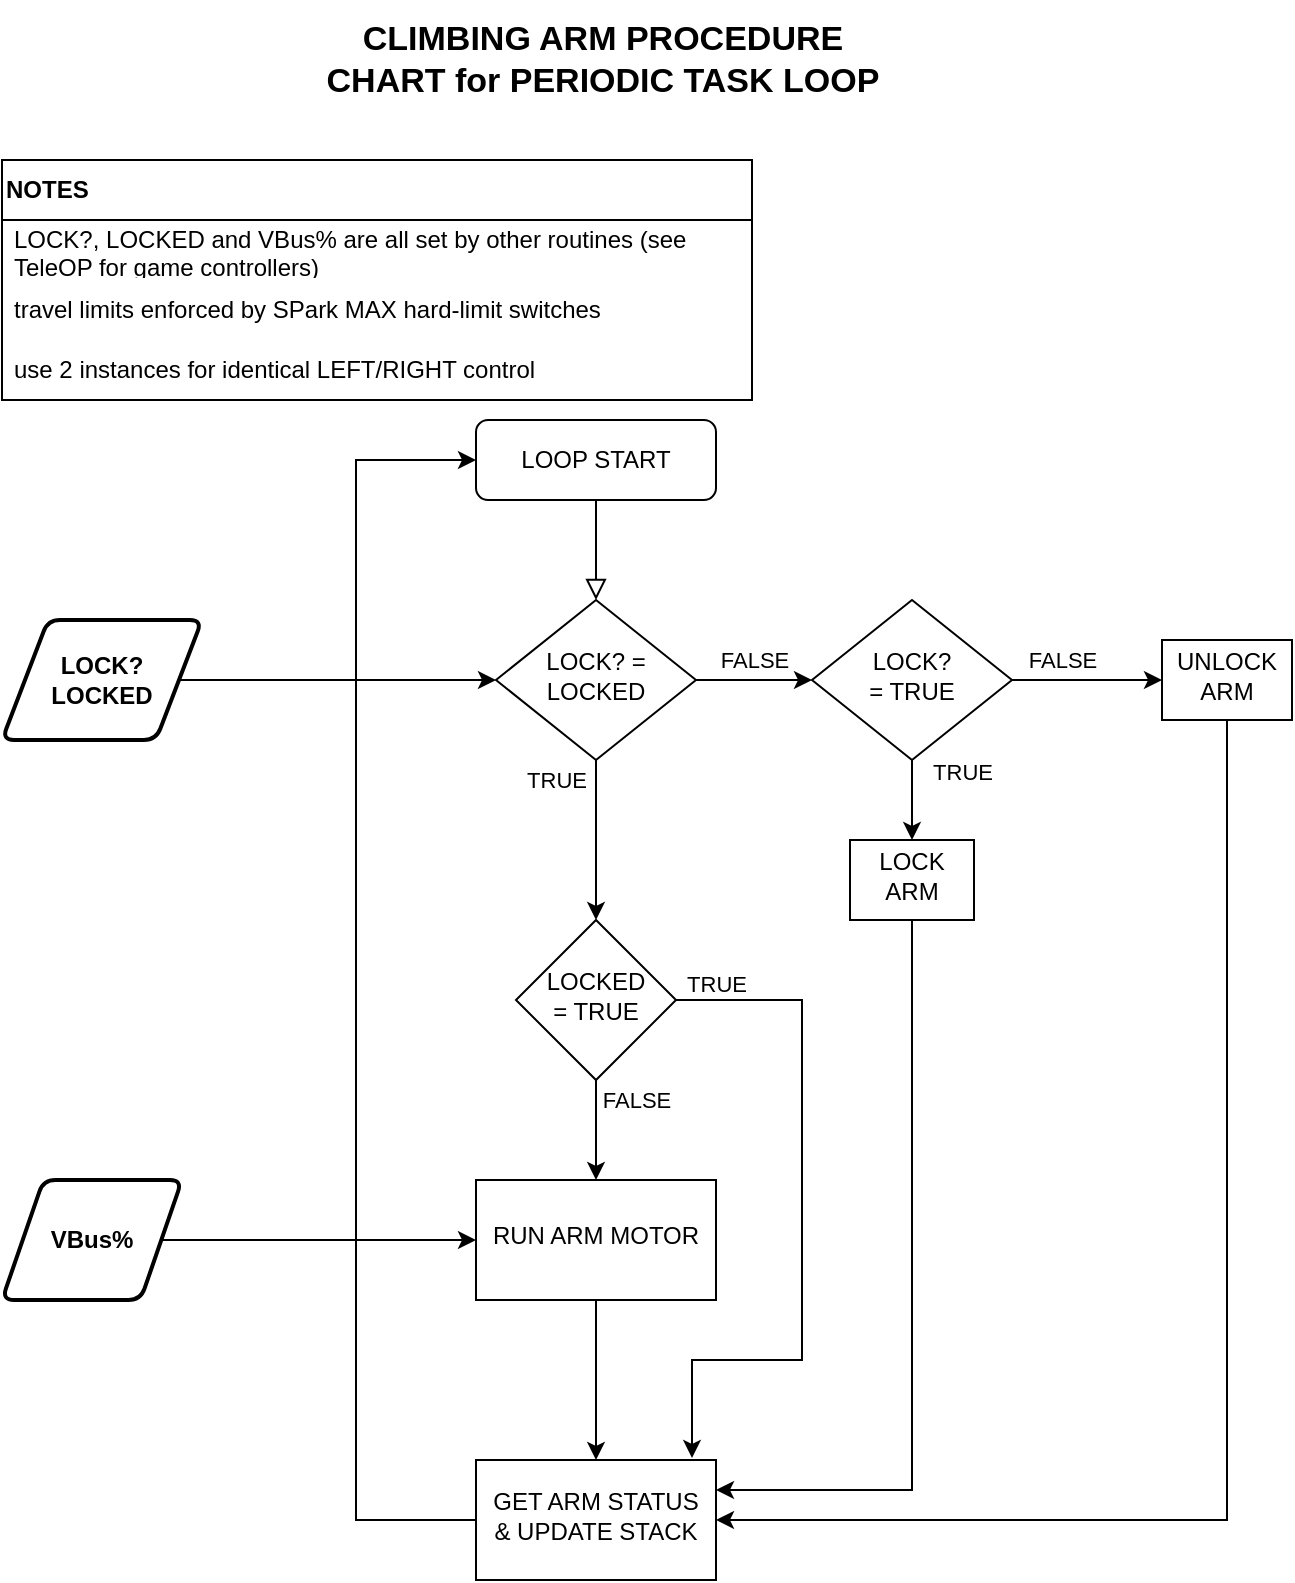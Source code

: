 <mxfile version="23.0.2" type="device">
  <diagram id="C5RBs43oDa-KdzZeNtuy" name="Page-1">
    <mxGraphModel dx="1147" dy="669" grid="1" gridSize="10" guides="1" tooltips="1" connect="1" arrows="1" fold="1" page="1" pageScale="1" pageWidth="850" pageHeight="1100" background="#ffffff" math="0" shadow="0">
      <root>
        <mxCell id="WIyWlLk6GJQsqaUBKTNV-0" />
        <mxCell id="WIyWlLk6GJQsqaUBKTNV-1" parent="WIyWlLk6GJQsqaUBKTNV-0" />
        <mxCell id="WIyWlLk6GJQsqaUBKTNV-2" value="" style="rounded=0;html=1;jettySize=auto;orthogonalLoop=1;fontSize=11;endArrow=block;endFill=0;endSize=8;strokeWidth=1;shadow=0;labelBackgroundColor=none;edgeStyle=orthogonalEdgeStyle;" parent="WIyWlLk6GJQsqaUBKTNV-1" source="WIyWlLk6GJQsqaUBKTNV-3" target="WIyWlLk6GJQsqaUBKTNV-6" edge="1">
          <mxGeometry relative="1" as="geometry" />
        </mxCell>
        <mxCell id="WIyWlLk6GJQsqaUBKTNV-3" value="LOOP START" style="rounded=1;whiteSpace=wrap;html=1;fontSize=12;glass=0;strokeWidth=1;shadow=0;" parent="WIyWlLk6GJQsqaUBKTNV-1" vertex="1">
          <mxGeometry x="362" y="240" width="120" height="40" as="geometry" />
        </mxCell>
        <mxCell id="WIyWlLk6GJQsqaUBKTNV-5" value="FALSE" style="edgeStyle=orthogonalEdgeStyle;rounded=0;html=1;jettySize=auto;orthogonalLoop=1;fontSize=11;endArrow=classic;endFill=1;endSize=6;strokeWidth=1;shadow=0;labelBackgroundColor=none;entryX=0;entryY=0.5;entryDx=0;entryDy=0;" parent="WIyWlLk6GJQsqaUBKTNV-1" source="WIyWlLk6GJQsqaUBKTNV-6" target="2szDvODYMqX5qFcy8klY-0" edge="1">
          <mxGeometry y="10" relative="1" as="geometry">
            <mxPoint as="offset" />
            <mxPoint x="522" y="370" as="targetPoint" />
          </mxGeometry>
        </mxCell>
        <mxCell id="2szDvODYMqX5qFcy8klY-9" value="" style="edgeStyle=orthogonalEdgeStyle;rounded=0;orthogonalLoop=1;jettySize=auto;html=1;" parent="WIyWlLk6GJQsqaUBKTNV-1" source="WIyWlLk6GJQsqaUBKTNV-6" target="2szDvODYMqX5qFcy8klY-8" edge="1">
          <mxGeometry relative="1" as="geometry" />
        </mxCell>
        <mxCell id="2szDvODYMqX5qFcy8klY-20" value="TRUE" style="edgeLabel;html=1;align=center;verticalAlign=middle;resizable=0;points=[];" parent="2szDvODYMqX5qFcy8klY-9" vertex="1" connectable="0">
          <mxGeometry x="-0.65" relative="1" as="geometry">
            <mxPoint x="-20" y="-4" as="offset" />
          </mxGeometry>
        </mxCell>
        <mxCell id="WIyWlLk6GJQsqaUBKTNV-6" value="LOCK? = LOCKED" style="rhombus;whiteSpace=wrap;html=1;shadow=0;fontFamily=Helvetica;fontSize=12;align=center;strokeWidth=1;spacing=6;spacingTop=-4;" parent="WIyWlLk6GJQsqaUBKTNV-1" vertex="1">
          <mxGeometry x="372" y="330" width="100" height="80" as="geometry" />
        </mxCell>
        <mxCell id="2szDvODYMqX5qFcy8klY-3" value="" style="edgeStyle=orthogonalEdgeStyle;rounded=0;orthogonalLoop=1;jettySize=auto;html=1;" parent="WIyWlLk6GJQsqaUBKTNV-1" source="2szDvODYMqX5qFcy8klY-0" target="2szDvODYMqX5qFcy8klY-2" edge="1">
          <mxGeometry relative="1" as="geometry" />
        </mxCell>
        <mxCell id="2szDvODYMqX5qFcy8klY-4" value="TRUE" style="edgeLabel;html=1;align=center;verticalAlign=middle;resizable=0;points=[];" parent="2szDvODYMqX5qFcy8klY-3" vertex="1" connectable="0">
          <mxGeometry x="-0.244" y="2" relative="1" as="geometry">
            <mxPoint x="23" y="-9" as="offset" />
          </mxGeometry>
        </mxCell>
        <mxCell id="2szDvODYMqX5qFcy8klY-6" value="" style="edgeStyle=orthogonalEdgeStyle;rounded=0;orthogonalLoop=1;jettySize=auto;html=1;" parent="WIyWlLk6GJQsqaUBKTNV-1" source="2szDvODYMqX5qFcy8klY-0" target="2szDvODYMqX5qFcy8klY-5" edge="1">
          <mxGeometry relative="1" as="geometry" />
        </mxCell>
        <mxCell id="2szDvODYMqX5qFcy8klY-7" value="FALSE" style="edgeLabel;html=1;align=center;verticalAlign=middle;resizable=0;points=[];" parent="2szDvODYMqX5qFcy8klY-6" vertex="1" connectable="0">
          <mxGeometry x="-0.2" y="1" relative="1" as="geometry">
            <mxPoint x="-5" y="-9" as="offset" />
          </mxGeometry>
        </mxCell>
        <mxCell id="2szDvODYMqX5qFcy8klY-0" value="LOCK? &lt;br&gt;= TRUE" style="rhombus;whiteSpace=wrap;html=1;shadow=0;fontFamily=Helvetica;fontSize=12;align=center;strokeWidth=1;spacing=6;spacingTop=-4;" parent="WIyWlLk6GJQsqaUBKTNV-1" vertex="1">
          <mxGeometry x="530" y="330" width="100" height="80" as="geometry" />
        </mxCell>
        <mxCell id="2szDvODYMqX5qFcy8klY-16" style="edgeStyle=orthogonalEdgeStyle;rounded=0;orthogonalLoop=1;jettySize=auto;html=1;exitX=0.5;exitY=1;exitDx=0;exitDy=0;entryX=1;entryY=0.25;entryDx=0;entryDy=0;" parent="WIyWlLk6GJQsqaUBKTNV-1" source="2szDvODYMqX5qFcy8klY-2" target="2szDvODYMqX5qFcy8klY-14" edge="1">
          <mxGeometry relative="1" as="geometry" />
        </mxCell>
        <mxCell id="2szDvODYMqX5qFcy8klY-2" value="LOCK ARM" style="whiteSpace=wrap;html=1;shadow=0;strokeWidth=1;spacing=6;spacingTop=-4;" parent="WIyWlLk6GJQsqaUBKTNV-1" vertex="1">
          <mxGeometry x="549" y="450" width="62" height="40" as="geometry" />
        </mxCell>
        <mxCell id="2szDvODYMqX5qFcy8klY-17" style="edgeStyle=orthogonalEdgeStyle;rounded=0;orthogonalLoop=1;jettySize=auto;html=1;exitX=0.5;exitY=1;exitDx=0;exitDy=0;entryX=1;entryY=0.5;entryDx=0;entryDy=0;" parent="WIyWlLk6GJQsqaUBKTNV-1" source="2szDvODYMqX5qFcy8klY-5" target="2szDvODYMqX5qFcy8klY-14" edge="1">
          <mxGeometry relative="1" as="geometry">
            <mxPoint x="712" y="790" as="targetPoint" />
            <mxPoint x="1014.5" y="390" as="sourcePoint" />
            <Array as="points">
              <mxPoint x="738" y="790" />
            </Array>
          </mxGeometry>
        </mxCell>
        <mxCell id="2szDvODYMqX5qFcy8klY-5" value="UNLOCK ARM" style="whiteSpace=wrap;html=1;shadow=0;strokeWidth=1;spacing=6;spacingTop=-4;" parent="WIyWlLk6GJQsqaUBKTNV-1" vertex="1">
          <mxGeometry x="705" y="350" width="65" height="40" as="geometry" />
        </mxCell>
        <mxCell id="2szDvODYMqX5qFcy8klY-10" style="edgeStyle=orthogonalEdgeStyle;rounded=0;orthogonalLoop=1;jettySize=auto;html=1;exitX=1;exitY=0.5;exitDx=0;exitDy=0;entryX=0.9;entryY=-0.017;entryDx=0;entryDy=0;entryPerimeter=0;" parent="WIyWlLk6GJQsqaUBKTNV-1" source="2szDvODYMqX5qFcy8klY-8" target="2szDvODYMqX5qFcy8klY-14" edge="1">
          <mxGeometry relative="1" as="geometry">
            <Array as="points">
              <mxPoint x="525" y="530" />
              <mxPoint x="525" y="710" />
              <mxPoint x="470" y="710" />
            </Array>
          </mxGeometry>
        </mxCell>
        <mxCell id="2szDvODYMqX5qFcy8klY-11" value="TRUE" style="edgeLabel;html=1;align=center;verticalAlign=middle;resizable=0;points=[];" parent="2szDvODYMqX5qFcy8klY-10" vertex="1" connectable="0">
          <mxGeometry x="-0.491" y="2" relative="1" as="geometry">
            <mxPoint x="-45" y="-34" as="offset" />
          </mxGeometry>
        </mxCell>
        <mxCell id="2szDvODYMqX5qFcy8klY-13" value="" style="edgeStyle=orthogonalEdgeStyle;rounded=0;orthogonalLoop=1;jettySize=auto;html=1;" parent="WIyWlLk6GJQsqaUBKTNV-1" source="2szDvODYMqX5qFcy8klY-8" target="2szDvODYMqX5qFcy8klY-12" edge="1">
          <mxGeometry relative="1" as="geometry" />
        </mxCell>
        <mxCell id="2szDvODYMqX5qFcy8klY-21" value="FALSE" style="edgeLabel;html=1;align=center;verticalAlign=middle;resizable=0;points=[];" parent="2szDvODYMqX5qFcy8klY-13" vertex="1" connectable="0">
          <mxGeometry x="0.28" relative="1" as="geometry">
            <mxPoint x="20" y="-22" as="offset" />
          </mxGeometry>
        </mxCell>
        <mxCell id="2szDvODYMqX5qFcy8klY-8" value="LOCKED&lt;br&gt;= TRUE" style="rhombus;whiteSpace=wrap;html=1;shadow=0;strokeWidth=1;spacing=6;spacingTop=-4;" parent="WIyWlLk6GJQsqaUBKTNV-1" vertex="1">
          <mxGeometry x="382" y="490" width="80" height="80" as="geometry" />
        </mxCell>
        <mxCell id="2szDvODYMqX5qFcy8klY-15" value="" style="edgeStyle=orthogonalEdgeStyle;rounded=0;orthogonalLoop=1;jettySize=auto;html=1;" parent="WIyWlLk6GJQsqaUBKTNV-1" source="2szDvODYMqX5qFcy8klY-12" target="2szDvODYMqX5qFcy8klY-14" edge="1">
          <mxGeometry relative="1" as="geometry" />
        </mxCell>
        <mxCell id="2szDvODYMqX5qFcy8klY-12" value="RUN ARM MOTOR" style="whiteSpace=wrap;html=1;shadow=0;strokeWidth=1;spacing=6;spacingTop=-4;" parent="WIyWlLk6GJQsqaUBKTNV-1" vertex="1">
          <mxGeometry x="362" y="620" width="120" height="60" as="geometry" />
        </mxCell>
        <mxCell id="2szDvODYMqX5qFcy8klY-19" style="edgeStyle=orthogonalEdgeStyle;rounded=0;orthogonalLoop=1;jettySize=auto;html=1;exitX=0;exitY=0.5;exitDx=0;exitDy=0;entryX=0;entryY=0.5;entryDx=0;entryDy=0;" parent="WIyWlLk6GJQsqaUBKTNV-1" source="2szDvODYMqX5qFcy8klY-14" target="WIyWlLk6GJQsqaUBKTNV-3" edge="1">
          <mxGeometry relative="1" as="geometry">
            <Array as="points">
              <mxPoint x="302" y="790" />
              <mxPoint x="302" y="260" />
            </Array>
          </mxGeometry>
        </mxCell>
        <mxCell id="2szDvODYMqX5qFcy8klY-14" value="GET ARM STATUS&lt;br&gt;&amp;amp; UPDATE STACK" style="whiteSpace=wrap;html=1;shadow=0;strokeWidth=1;spacing=6;spacingTop=-4;" parent="WIyWlLk6GJQsqaUBKTNV-1" vertex="1">
          <mxGeometry x="362" y="760" width="120" height="60" as="geometry" />
        </mxCell>
        <mxCell id="hTUivvcr3Wer2yA9m9uD-1" value="&lt;b&gt;&lt;font style=&quot;font-size: 17px;&quot;&gt;CLIMBING ARM PROCEDURE CHART for PERIODIC TASK LOOP&lt;/font&gt;&lt;/b&gt;" style="text;html=1;strokeColor=none;fillColor=none;align=center;verticalAlign=middle;whiteSpace=wrap;rounded=0;" vertex="1" parent="WIyWlLk6GJQsqaUBKTNV-1">
          <mxGeometry x="283" y="30" width="285" height="60" as="geometry" />
        </mxCell>
        <mxCell id="hTUivvcr3Wer2yA9m9uD-3" style="edgeStyle=orthogonalEdgeStyle;rounded=0;orthogonalLoop=1;jettySize=auto;html=1;exitX=1;exitY=0.5;exitDx=0;exitDy=0;" edge="1" parent="WIyWlLk6GJQsqaUBKTNV-1" source="hTUivvcr3Wer2yA9m9uD-2" target="2szDvODYMqX5qFcy8klY-12">
          <mxGeometry relative="1" as="geometry" />
        </mxCell>
        <mxCell id="hTUivvcr3Wer2yA9m9uD-2" value="&lt;b&gt;VBus%&lt;/b&gt;" style="shape=parallelogram;html=1;strokeWidth=2;perimeter=parallelogramPerimeter;whiteSpace=wrap;rounded=1;arcSize=12;size=0.23;" vertex="1" parent="WIyWlLk6GJQsqaUBKTNV-1">
          <mxGeometry x="125" y="620" width="90" height="60" as="geometry" />
        </mxCell>
        <mxCell id="hTUivvcr3Wer2yA9m9uD-5" style="edgeStyle=orthogonalEdgeStyle;rounded=0;orthogonalLoop=1;jettySize=auto;html=1;exitX=1;exitY=0.5;exitDx=0;exitDy=0;entryX=0;entryY=0.5;entryDx=0;entryDy=0;" edge="1" parent="WIyWlLk6GJQsqaUBKTNV-1" source="hTUivvcr3Wer2yA9m9uD-4" target="WIyWlLk6GJQsqaUBKTNV-6">
          <mxGeometry relative="1" as="geometry" />
        </mxCell>
        <mxCell id="hTUivvcr3Wer2yA9m9uD-4" value="&lt;b&gt;LOCK?&lt;br&gt;LOCKED&lt;/b&gt;" style="shape=parallelogram;html=1;strokeWidth=2;perimeter=parallelogramPerimeter;whiteSpace=wrap;rounded=1;arcSize=12;size=0.23;" vertex="1" parent="WIyWlLk6GJQsqaUBKTNV-1">
          <mxGeometry x="125" y="340" width="100" height="60" as="geometry" />
        </mxCell>
        <mxCell id="hTUivvcr3Wer2yA9m9uD-7" value="&lt;b&gt;NOTES&lt;/b&gt;" style="swimlane;fontStyle=0;childLayout=stackLayout;horizontal=1;startSize=30;horizontalStack=0;resizeParent=1;resizeParentMax=0;resizeLast=0;collapsible=1;marginBottom=0;whiteSpace=wrap;html=1;align=left;" vertex="1" parent="WIyWlLk6GJQsqaUBKTNV-1">
          <mxGeometry x="125" y="110" width="375" height="120" as="geometry" />
        </mxCell>
        <mxCell id="hTUivvcr3Wer2yA9m9uD-8" value="LOCK?, LOCKED and VBus% are all set by other routines (see TeleOP for game controllers)" style="text;strokeColor=none;fillColor=none;align=left;verticalAlign=middle;spacingLeft=4;spacingRight=4;overflow=hidden;points=[[0,0.5],[1,0.5]];portConstraint=eastwest;rotatable=0;whiteSpace=wrap;html=1;" vertex="1" parent="hTUivvcr3Wer2yA9m9uD-7">
          <mxGeometry y="30" width="375" height="30" as="geometry" />
        </mxCell>
        <mxCell id="hTUivvcr3Wer2yA9m9uD-9" value="travel limits enforced by SPark MAX hard-limit switches" style="text;strokeColor=none;fillColor=none;align=left;verticalAlign=middle;spacingLeft=4;spacingRight=4;overflow=hidden;points=[[0,0.5],[1,0.5]];portConstraint=eastwest;rotatable=0;whiteSpace=wrap;html=1;" vertex="1" parent="hTUivvcr3Wer2yA9m9uD-7">
          <mxGeometry y="60" width="375" height="30" as="geometry" />
        </mxCell>
        <mxCell id="hTUivvcr3Wer2yA9m9uD-10" value="use 2 instances for identical LEFT/RIGHT control" style="text;strokeColor=none;fillColor=none;align=left;verticalAlign=middle;spacingLeft=4;spacingRight=4;overflow=hidden;points=[[0,0.5],[1,0.5]];portConstraint=eastwest;rotatable=0;whiteSpace=wrap;html=1;" vertex="1" parent="hTUivvcr3Wer2yA9m9uD-7">
          <mxGeometry y="90" width="375" height="30" as="geometry" />
        </mxCell>
      </root>
    </mxGraphModel>
  </diagram>
</mxfile>
